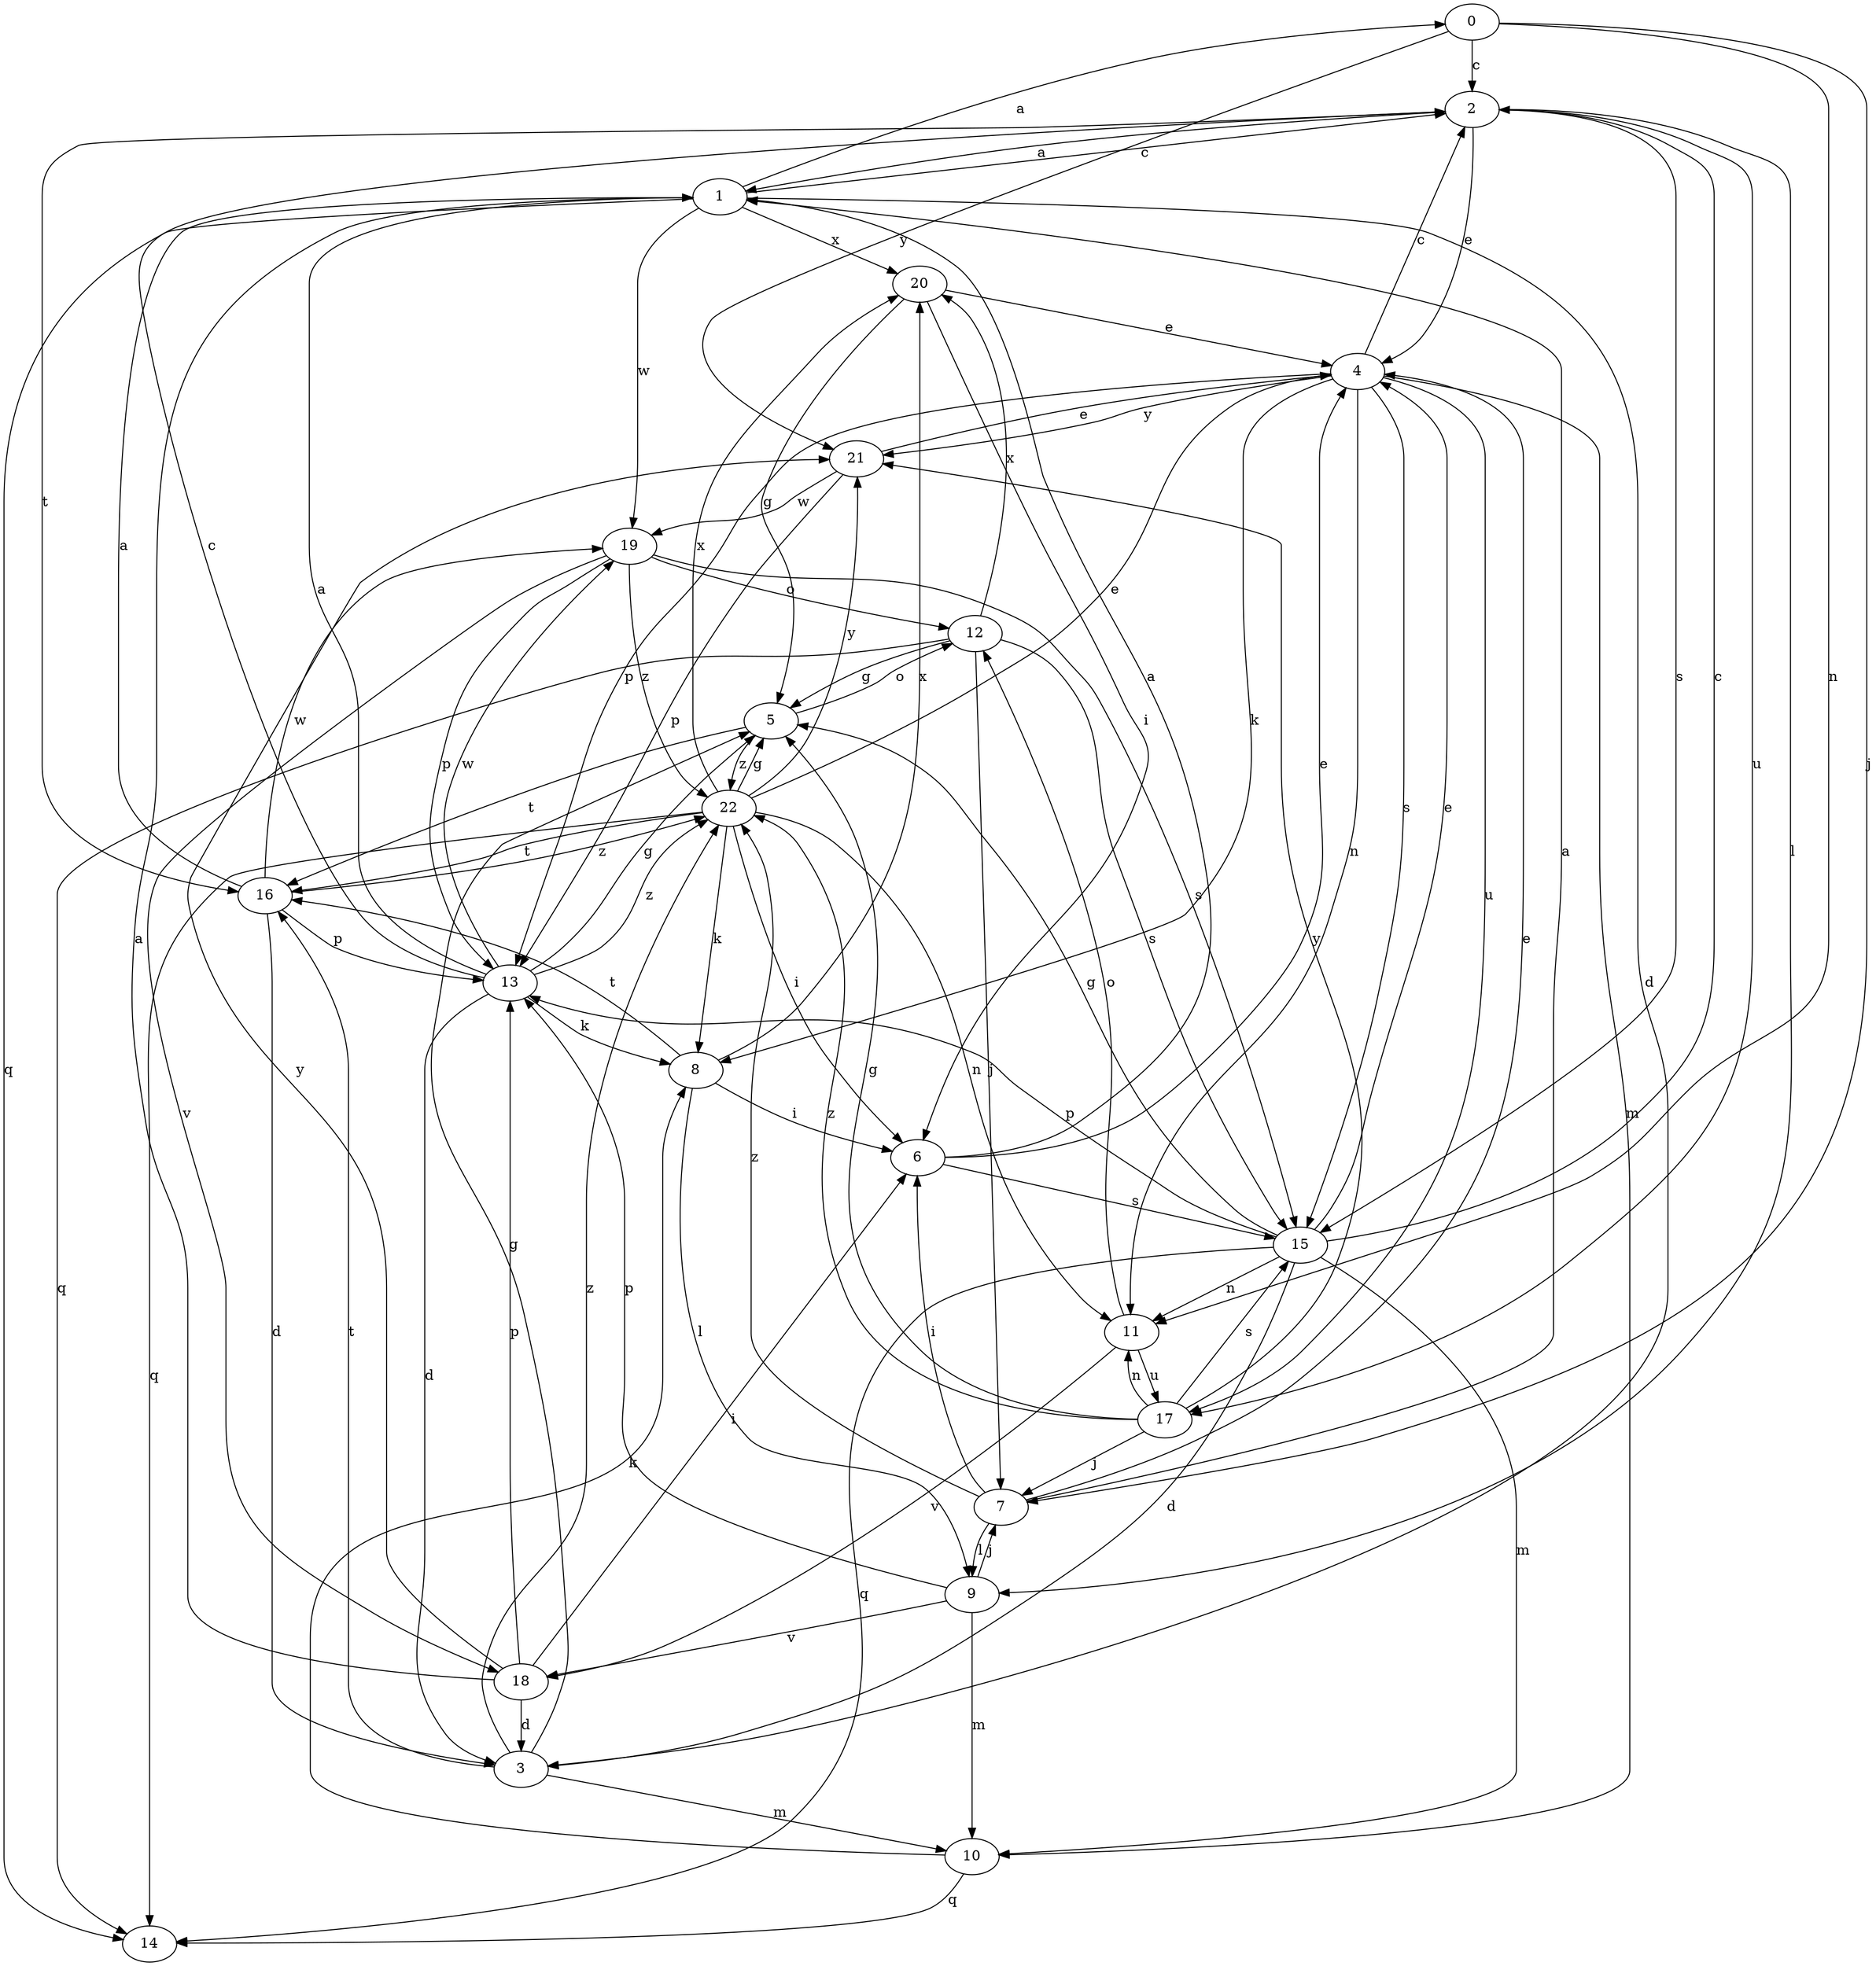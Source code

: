 strict digraph  {
0;
1;
2;
3;
4;
5;
6;
7;
8;
9;
10;
11;
12;
13;
14;
15;
16;
17;
18;
19;
20;
21;
22;
0 -> 2  [label=c];
0 -> 7  [label=j];
0 -> 11  [label=n];
0 -> 21  [label=y];
1 -> 0  [label=a];
1 -> 2  [label=c];
1 -> 3  [label=d];
1 -> 14  [label=q];
1 -> 19  [label=w];
1 -> 20  [label=x];
2 -> 1  [label=a];
2 -> 4  [label=e];
2 -> 9  [label=l];
2 -> 15  [label=s];
2 -> 16  [label=t];
2 -> 17  [label=u];
3 -> 5  [label=g];
3 -> 10  [label=m];
3 -> 16  [label=t];
3 -> 22  [label=z];
4 -> 2  [label=c];
4 -> 8  [label=k];
4 -> 10  [label=m];
4 -> 11  [label=n];
4 -> 13  [label=p];
4 -> 15  [label=s];
4 -> 17  [label=u];
4 -> 21  [label=y];
5 -> 12  [label=o];
5 -> 16  [label=t];
5 -> 22  [label=z];
6 -> 1  [label=a];
6 -> 4  [label=e];
6 -> 15  [label=s];
7 -> 1  [label=a];
7 -> 4  [label=e];
7 -> 6  [label=i];
7 -> 9  [label=l];
7 -> 22  [label=z];
8 -> 6  [label=i];
8 -> 9  [label=l];
8 -> 16  [label=t];
8 -> 20  [label=x];
9 -> 7  [label=j];
9 -> 10  [label=m];
9 -> 13  [label=p];
9 -> 18  [label=v];
10 -> 8  [label=k];
10 -> 14  [label=q];
11 -> 12  [label=o];
11 -> 17  [label=u];
11 -> 18  [label=v];
12 -> 5  [label=g];
12 -> 7  [label=j];
12 -> 14  [label=q];
12 -> 15  [label=s];
12 -> 20  [label=x];
13 -> 1  [label=a];
13 -> 2  [label=c];
13 -> 3  [label=d];
13 -> 5  [label=g];
13 -> 8  [label=k];
13 -> 19  [label=w];
13 -> 22  [label=z];
15 -> 2  [label=c];
15 -> 3  [label=d];
15 -> 4  [label=e];
15 -> 5  [label=g];
15 -> 10  [label=m];
15 -> 11  [label=n];
15 -> 13  [label=p];
15 -> 14  [label=q];
16 -> 1  [label=a];
16 -> 3  [label=d];
16 -> 13  [label=p];
16 -> 19  [label=w];
16 -> 22  [label=z];
17 -> 5  [label=g];
17 -> 7  [label=j];
17 -> 11  [label=n];
17 -> 15  [label=s];
17 -> 21  [label=y];
17 -> 22  [label=z];
18 -> 1  [label=a];
18 -> 3  [label=d];
18 -> 6  [label=i];
18 -> 13  [label=p];
18 -> 21  [label=y];
19 -> 12  [label=o];
19 -> 13  [label=p];
19 -> 15  [label=s];
19 -> 18  [label=v];
19 -> 22  [label=z];
20 -> 4  [label=e];
20 -> 5  [label=g];
20 -> 6  [label=i];
21 -> 4  [label=e];
21 -> 13  [label=p];
21 -> 19  [label=w];
22 -> 4  [label=e];
22 -> 5  [label=g];
22 -> 6  [label=i];
22 -> 8  [label=k];
22 -> 11  [label=n];
22 -> 14  [label=q];
22 -> 16  [label=t];
22 -> 20  [label=x];
22 -> 21  [label=y];
}
